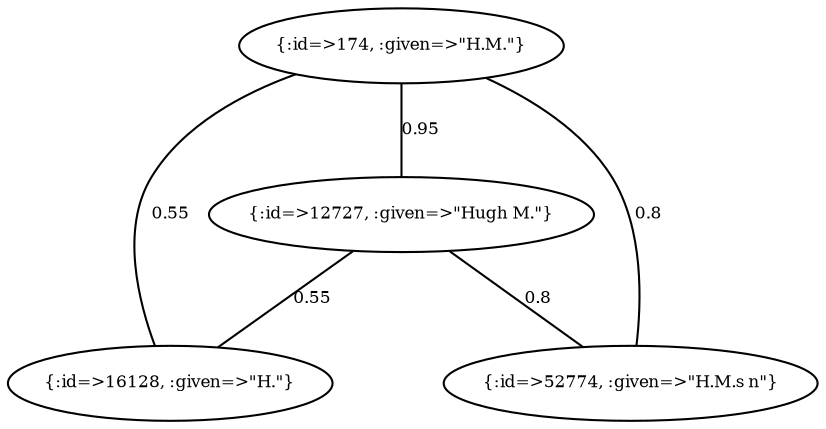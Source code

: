 graph Collector__WeightedGraph {
    "{:id=>174, :given=>\"H.M.\"}" [
        fontsize = 8,
        label = "{:id=>174, :given=>\"H.M.\"}"
    ]

    "{:id=>12727, :given=>\"Hugh M.\"}" [
        fontsize = 8,
        label = "{:id=>12727, :given=>\"Hugh M.\"}"
    ]

    "{:id=>16128, :given=>\"H.\"}" [
        fontsize = 8,
        label = "{:id=>16128, :given=>\"H.\"}"
    ]

    "{:id=>52774, :given=>\"H.M.s n\"}" [
        fontsize = 8,
        label = "{:id=>52774, :given=>\"H.M.s n\"}"
    ]

    "{:id=>174, :given=>\"H.M.\"}" -- "{:id=>12727, :given=>\"Hugh M.\"}" [
        fontsize = 8,
        label = 0.95
    ]

    "{:id=>174, :given=>\"H.M.\"}" -- "{:id=>16128, :given=>\"H.\"}" [
        fontsize = 8,
        label = 0.55
    ]

    "{:id=>174, :given=>\"H.M.\"}" -- "{:id=>52774, :given=>\"H.M.s n\"}" [
        fontsize = 8,
        label = 0.8
    ]

    "{:id=>12727, :given=>\"Hugh M.\"}" -- "{:id=>16128, :given=>\"H.\"}" [
        fontsize = 8,
        label = 0.55
    ]

    "{:id=>12727, :given=>\"Hugh M.\"}" -- "{:id=>52774, :given=>\"H.M.s n\"}" [
        fontsize = 8,
        label = 0.8
    ]
}
